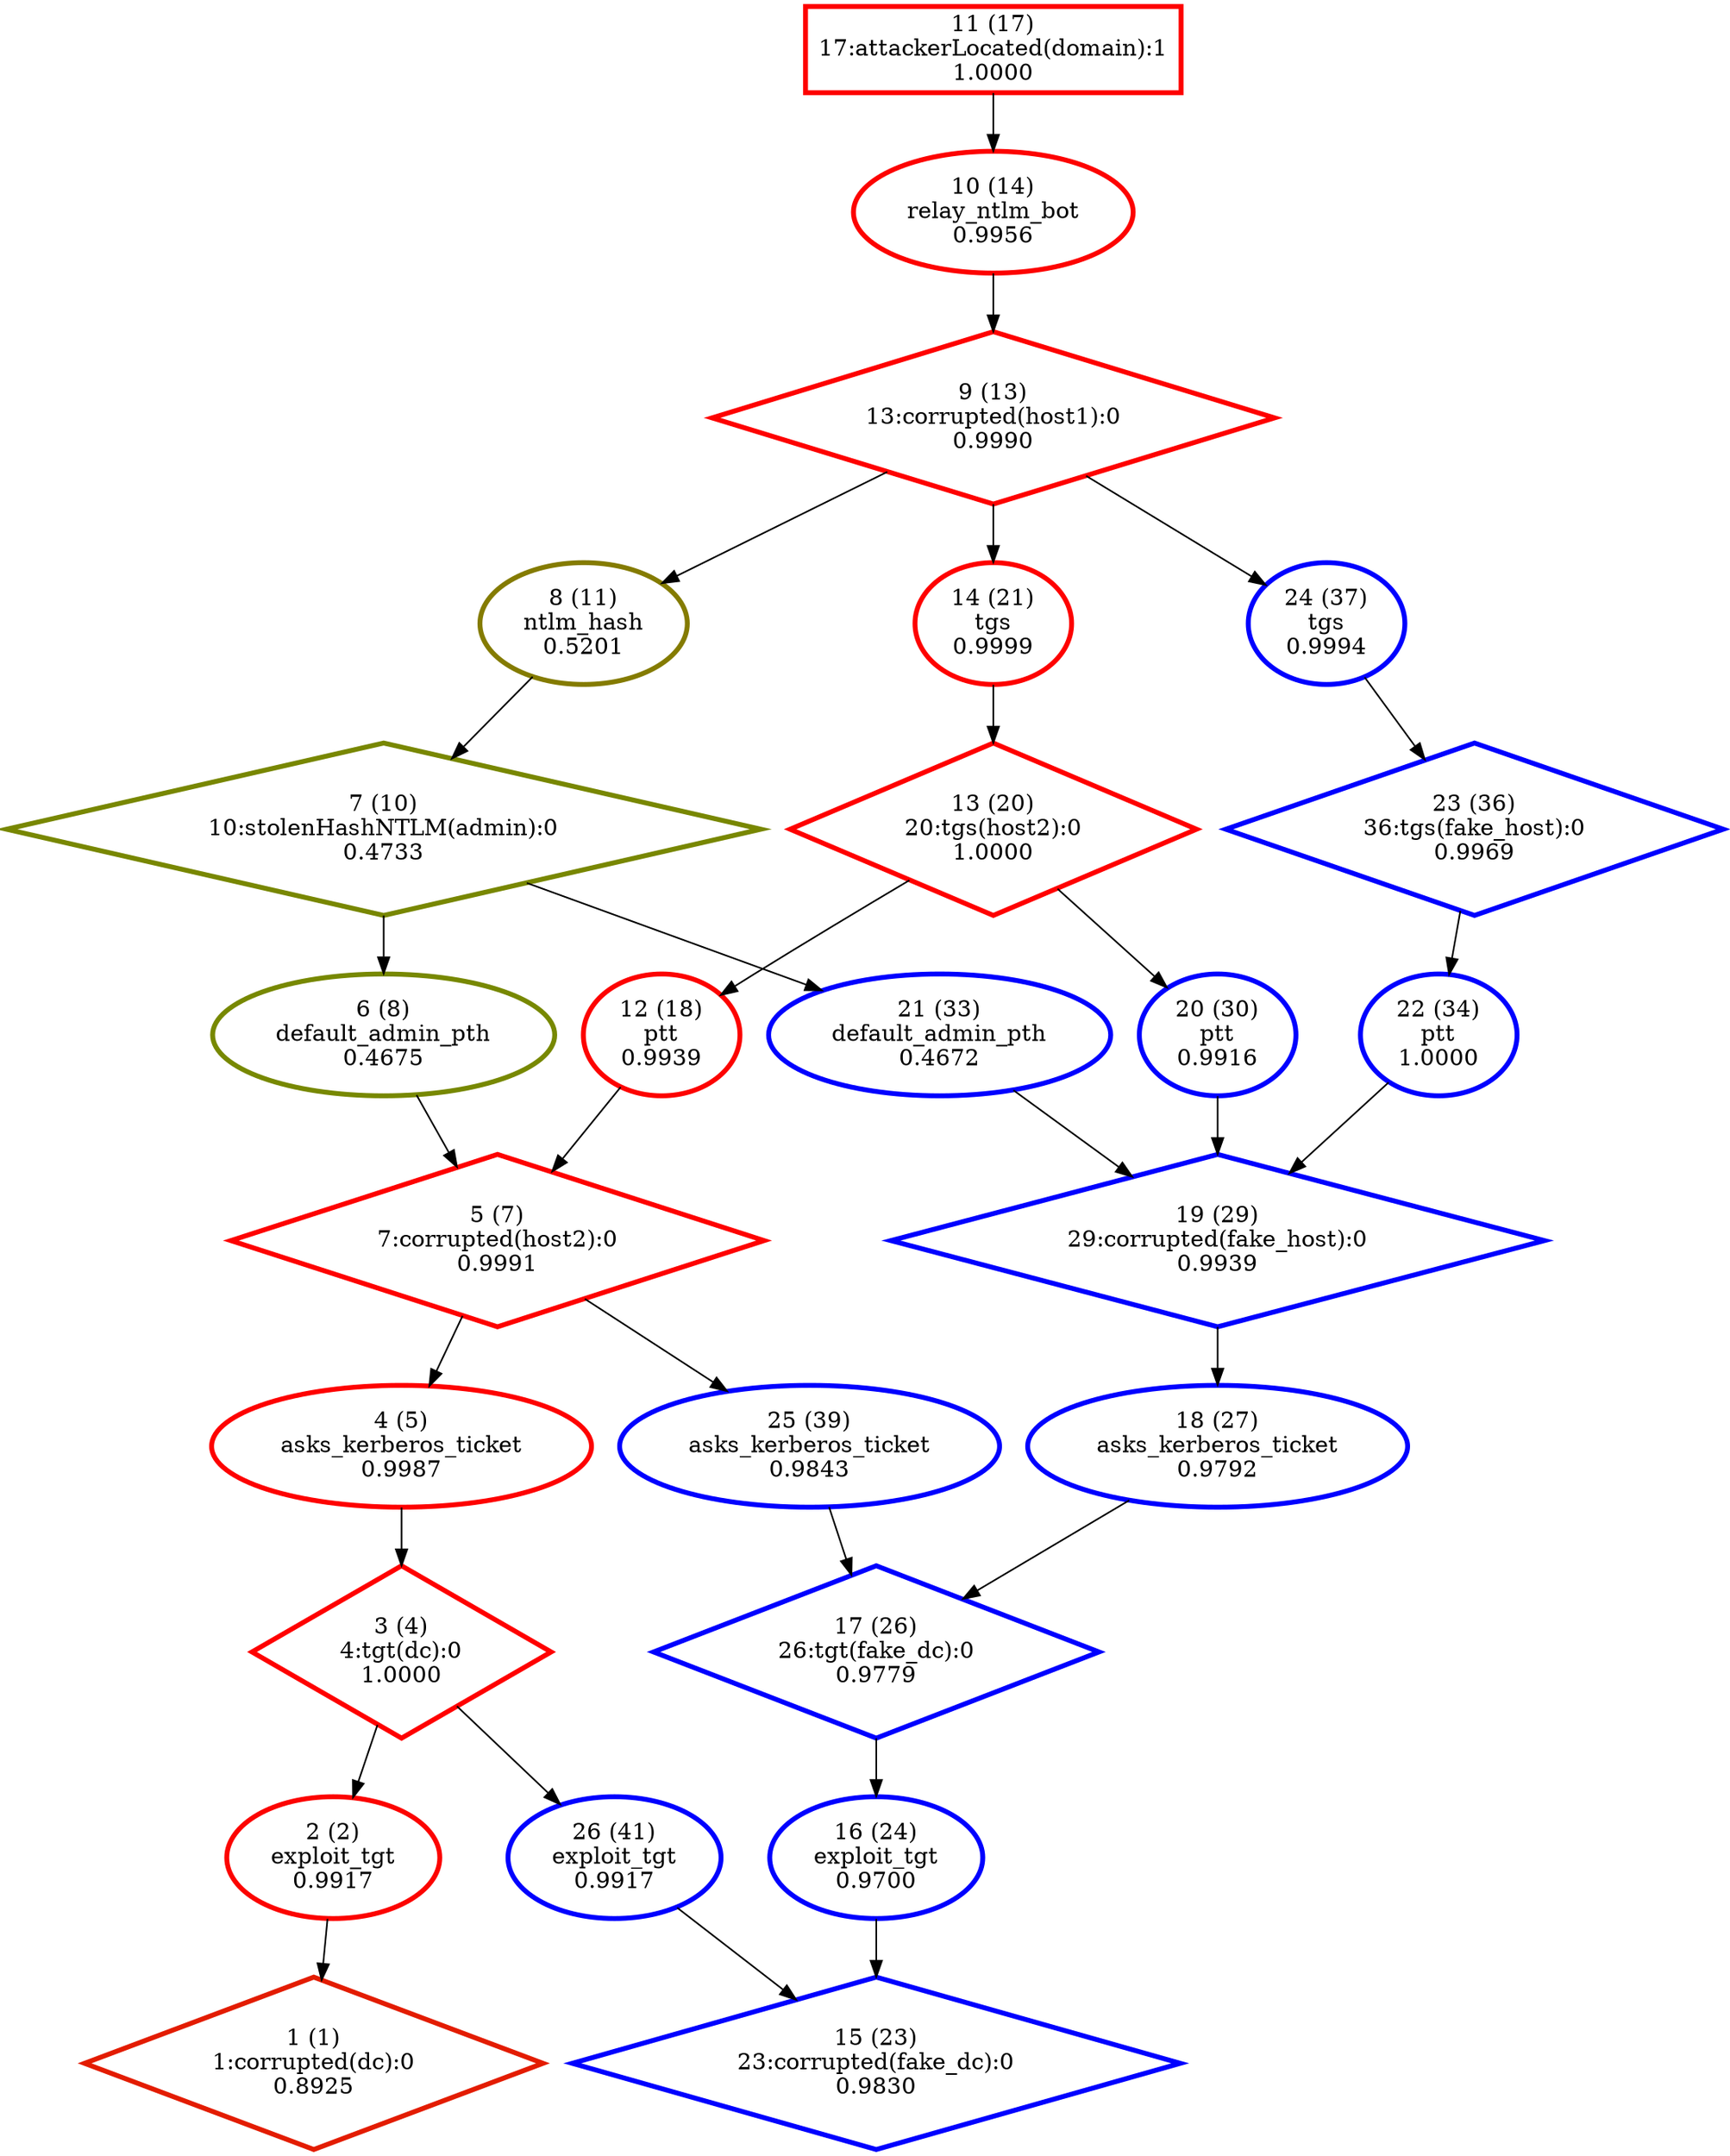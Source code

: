digraph G {
  1 [label="1 (1)\n1:corrupted(dc):0\n0.8925", color="#E31C00", penwidth=3, shape="diamond"];
  2 [label="2 (2)\nexploit_tgt\n0.9917", color="#FC0300", penwidth=3, shape="ellipse"];
  3 [label="3 (4)\n4:tgt(dc):0\n1.0000", color="#FF0000", penwidth=3, shape="diamond"];
  4 [label="4 (5)\nasks_kerberos_ticket\n0.9987", color="#FE0100", penwidth=3, shape="ellipse"];
  5 [label="5 (7)\n7:corrupted(host2):0\n0.9991", color="#FE0100", penwidth=3, shape="diamond"];
  6 [label="6 (8)\ndefault_admin_pth\n0.4675", color="#778800", penwidth=3, shape="ellipse"];
  7 [label="7 (10)\n10:stolenHashNTLM(admin):0\n0.4733", color="#788700", penwidth=3, shape="diamond"];
  8 [label="8 (11)\nntlm_hash\n0.5201", color="#847B00", penwidth=3, shape="ellipse"];
  9 [label="9 (13)\n13:corrupted(host1):0\n0.9990", color="#FE0100", penwidth=3, shape="diamond"];
  10 [label="10 (14)\nrelay_ntlm_bot\n0.9956", color="#FD0200", penwidth=3, shape="ellipse"];
  11 [label="11 (17)\n17:attackerLocated(domain):1\n1.0000", color="#FE0100", penwidth=3, shape="box"];
  12 [label="12 (18)\nptt\n0.9939", color="#FD0200", penwidth=3, shape="ellipse"];
  13 [label="13 (20)\n20:tgs(host2):0\n1.0000", color="#FF0000", penwidth=3, shape="diamond"];
  14 [label="14 (21)\ntgs\n0.9999", color="#FE0100", penwidth=3, shape="ellipse"];
  15 [label="15 (23)\n23:corrupted(fake_dc):0\n0.9830", color="blue", penwidth=3, shape="diamond"];
  16 [label="16 (24)\nexploit_tgt\n0.9700", color="blue", penwidth=3, shape="ellipse"];
  17 [label="17 (26)\n26:tgt(fake_dc):0\n0.9779", color="blue", penwidth=3, shape="diamond"];
  18 [label="18 (27)\nasks_kerberos_ticket\n0.9792", color="blue", penwidth=3, shape="ellipse"];
  19 [label="19 (29)\n29:corrupted(fake_host):0\n0.9939", color="blue", penwidth=3, shape="diamond"];
  20 [label="20 (30)\nptt\n0.9916", color="blue", penwidth=3, shape="ellipse"];
  21 [label="21 (33)\ndefault_admin_pth\n0.4672", color="blue", penwidth=3, shape="ellipse"];
  22 [label="22 (34)\nptt\n1.0000", color="blue", penwidth=3, shape="ellipse"];
  23 [label="23 (36)\n36:tgs(fake_host):0\n0.9969", color="blue", penwidth=3, shape="diamond"];
  24 [label="24 (37)\ntgs\n0.9994", color="blue", penwidth=3, shape="ellipse"];
  25 [label="25 (39)\nasks_kerberos_ticket\n0.9843", color="blue", penwidth=3, shape="ellipse"];
  26 [label="26 (41)\nexploit_tgt\n0.9917", color="blue", penwidth=3, shape="ellipse"];
  "11" -> "10";
  "10" -> "9";
  "9" -> "8";
  "9" -> "14";
  "9" -> "24";
  "8" -> "7";
  "7" -> "6";
  "7" -> "21";
  "6" -> "5";
  "5" -> "4";
  "5" -> "25";
  "14" -> "13";
  "13" -> "12";
  "13" -> "20";
  "12" -> "5";
  "4" -> "3";
  "3" -> "2";
  "3" -> "26";
  "2" -> "1";
  "20" -> "19";
  "19" -> "18";
  "21" -> "19";
  "24" -> "23";
  "23" -> "22";
  "22" -> "19";
  "18" -> "17";
  "17" -> "16";
  "25" -> "17";
  "16" -> "15";
  "26" -> "15";
}